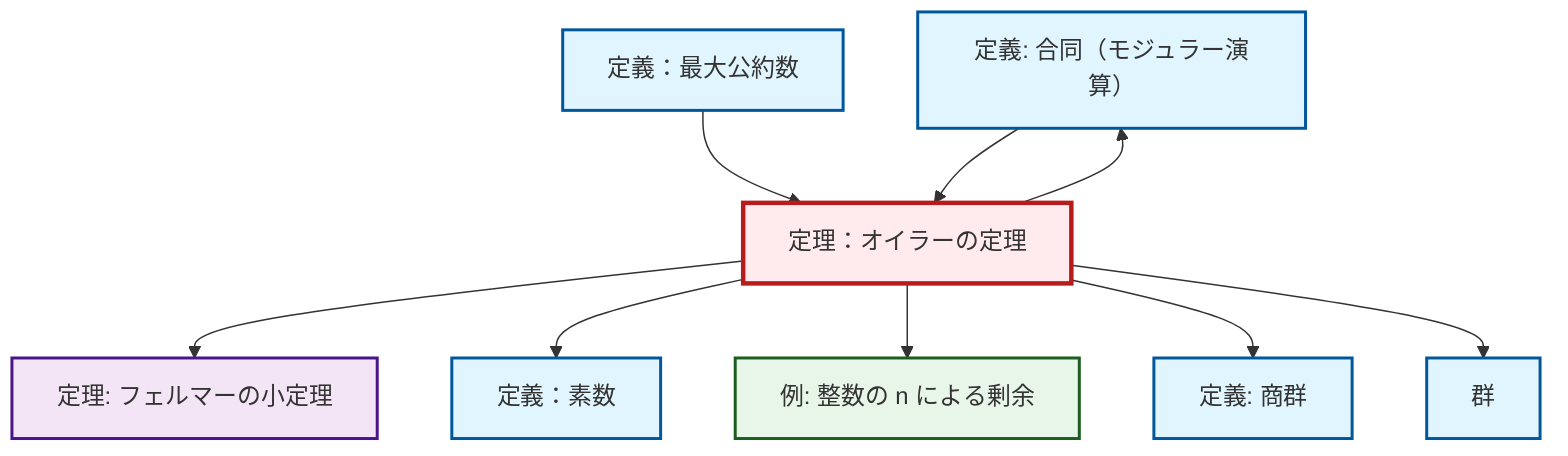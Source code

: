 graph TD
    classDef definition fill:#e1f5fe,stroke:#01579b,stroke-width:2px
    classDef theorem fill:#f3e5f5,stroke:#4a148c,stroke-width:2px
    classDef axiom fill:#fff3e0,stroke:#e65100,stroke-width:2px
    classDef example fill:#e8f5e9,stroke:#1b5e20,stroke-width:2px
    classDef current fill:#ffebee,stroke:#b71c1c,stroke-width:3px
    def-prime["定義：素数"]:::definition
    thm-fermat-little["定理: フェルマーの小定理"]:::theorem
    def-congruence["定義: 合同（モジュラー演算）"]:::definition
    ex-quotient-integers-mod-n["例: 整数の n による剰余"]:::example
    thm-euler["定理：オイラーの定理"]:::theorem
    def-group["群"]:::definition
    def-gcd["定義：最大公約数"]:::definition
    def-quotient-group["定義: 商群"]:::definition
    def-gcd --> thm-euler
    thm-euler --> def-congruence
    thm-euler --> thm-fermat-little
    thm-euler --> def-prime
    thm-euler --> ex-quotient-integers-mod-n
    thm-euler --> def-quotient-group
    thm-euler --> def-group
    def-congruence --> thm-euler
    class thm-euler current